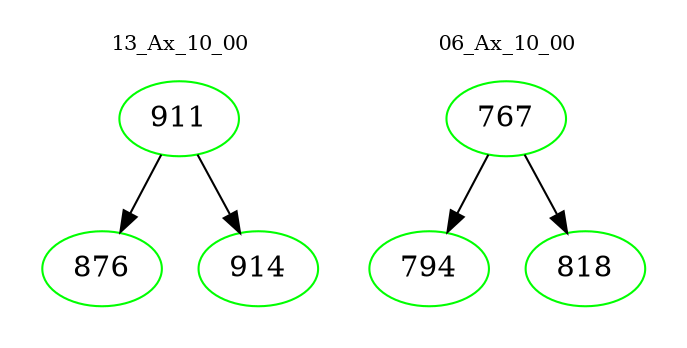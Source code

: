 digraph{
subgraph cluster_0 {
color = white
label = "13_Ax_10_00";
fontsize=10;
T0_911 [label="911", color="green"]
T0_911 -> T0_876 [color="black"]
T0_876 [label="876", color="green"]
T0_911 -> T0_914 [color="black"]
T0_914 [label="914", color="green"]
}
subgraph cluster_1 {
color = white
label = "06_Ax_10_00";
fontsize=10;
T1_767 [label="767", color="green"]
T1_767 -> T1_794 [color="black"]
T1_794 [label="794", color="green"]
T1_767 -> T1_818 [color="black"]
T1_818 [label="818", color="green"]
}
}

